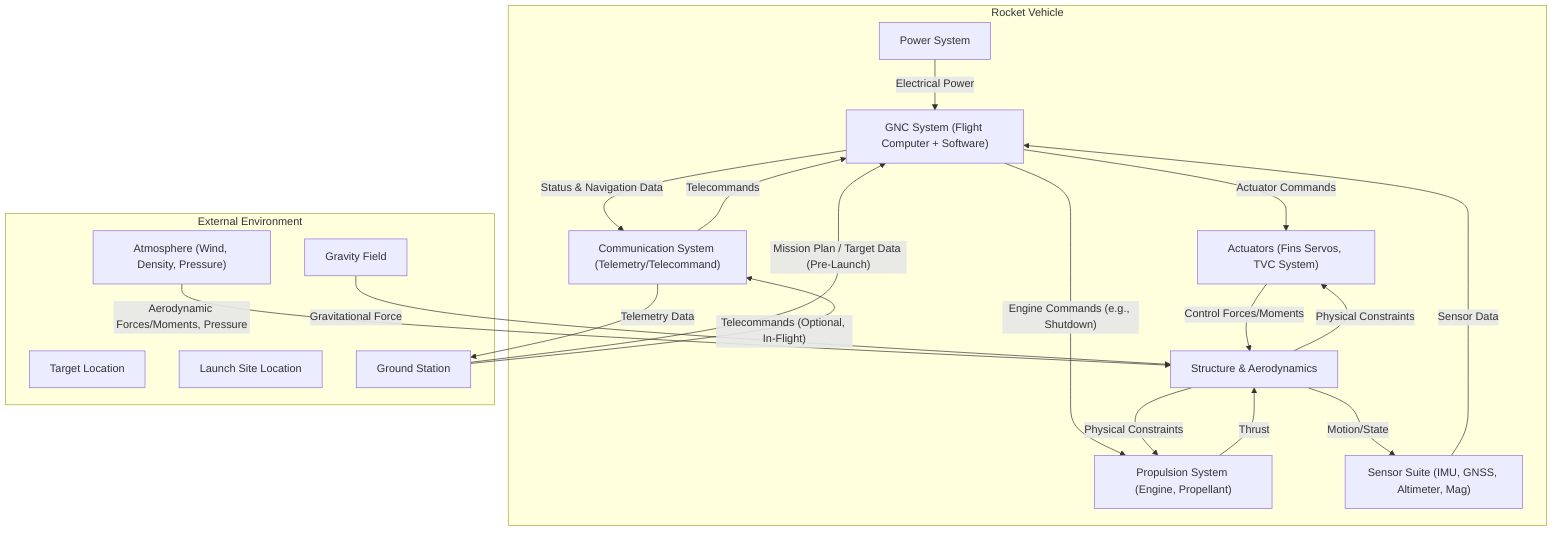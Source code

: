 graph TD
    subgraph Rocket Vehicle
        GNC["GNC System (Flight Computer + Software)"];
        PROP["Propulsion System (Engine, Propellant)"];
        ACT["Actuators (Fins Servos, TVC System)"];
        SENS["Sensor Suite (IMU, GNSS, Altimeter, Mag)"];
        STRUCT["Structure & Aerodynamics"];
        PWR["Power System"];
        COMM["Communication System (Telemetry/Telecommand)"];
    end

    subgraph External Environment
        ENV["Atmosphere (Wind, Density, Pressure)"];
        GRAV["Gravity Field"];
        TARGET["Target Location"];
        LAUNCH["Launch Site Location"];
        GND["Ground Station"];
    end

    %% Inputs to GNC
    SENS -- Sensor Data --> GNC;
    GND -- "Mission Plan / Target Data (Pre-Launch)" --> GNC;
    GND -- "Telecommands (Optional, In-Flight)" --> COMM;
    COMM -- Telecommands --> GNC;
    PWR -- Electrical Power --> GNC;

    %% Outputs from GNC
    GNC -- Actuator Commands --> ACT;
    GNC -- "Engine Commands (e.g., Shutdown)" --> PROP;
    GNC -- "Status & Navigation Data" --> COMM;
    COMM -- Telemetry Data --> GND;

    %% Physical Interactions / Influences
    PROP -- Thrust --> STRUCT;
    ACT -- "Control Forces/Moments" --> STRUCT;
    ENV -- "Aerodynamic Forces/Moments, Pressure" --> STRUCT;
    GRAV -- Gravitational Force --> STRUCT;
    %% How sensors perceive motion
    STRUCT -- "Motion/State" --> SENS;
    %% Limits movement
    STRUCT -- Physical Constraints --> ACT;
    %% Mounting
    STRUCT -- Physical Constraints --> PROP;